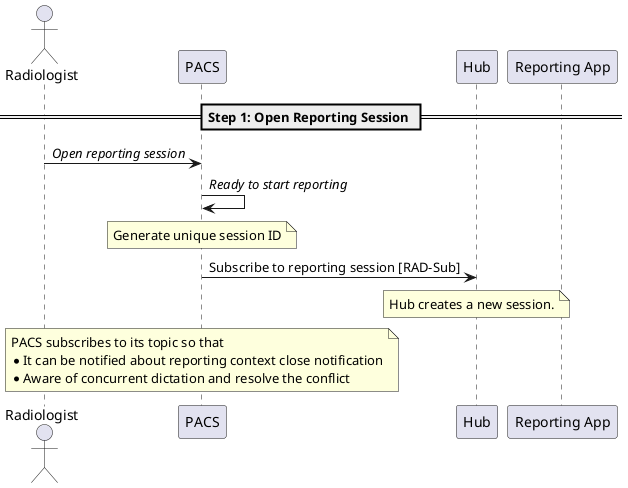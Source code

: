 @startuml

actor Radiologist as User
participant "PACS" as PACS
participant "Hub" as Hub
participant "Reporting App" as Report

== Step 1: Open Reporting Session ==

User->PACS: //Open reporting session//
PACS->PACS: //Ready to start reporting//
note over PACS
Generate unique session ID
end note

PACS->Hub: Subscribe to reporting session [RAD-Sub]
note over Hub
Hub creates a new session.
end note

note over PACS
PACS subscribes to its topic so that
* It can be notified about reporting context close notification
* Aware of concurrent dictation and resolve the conflict
end note

@enduml